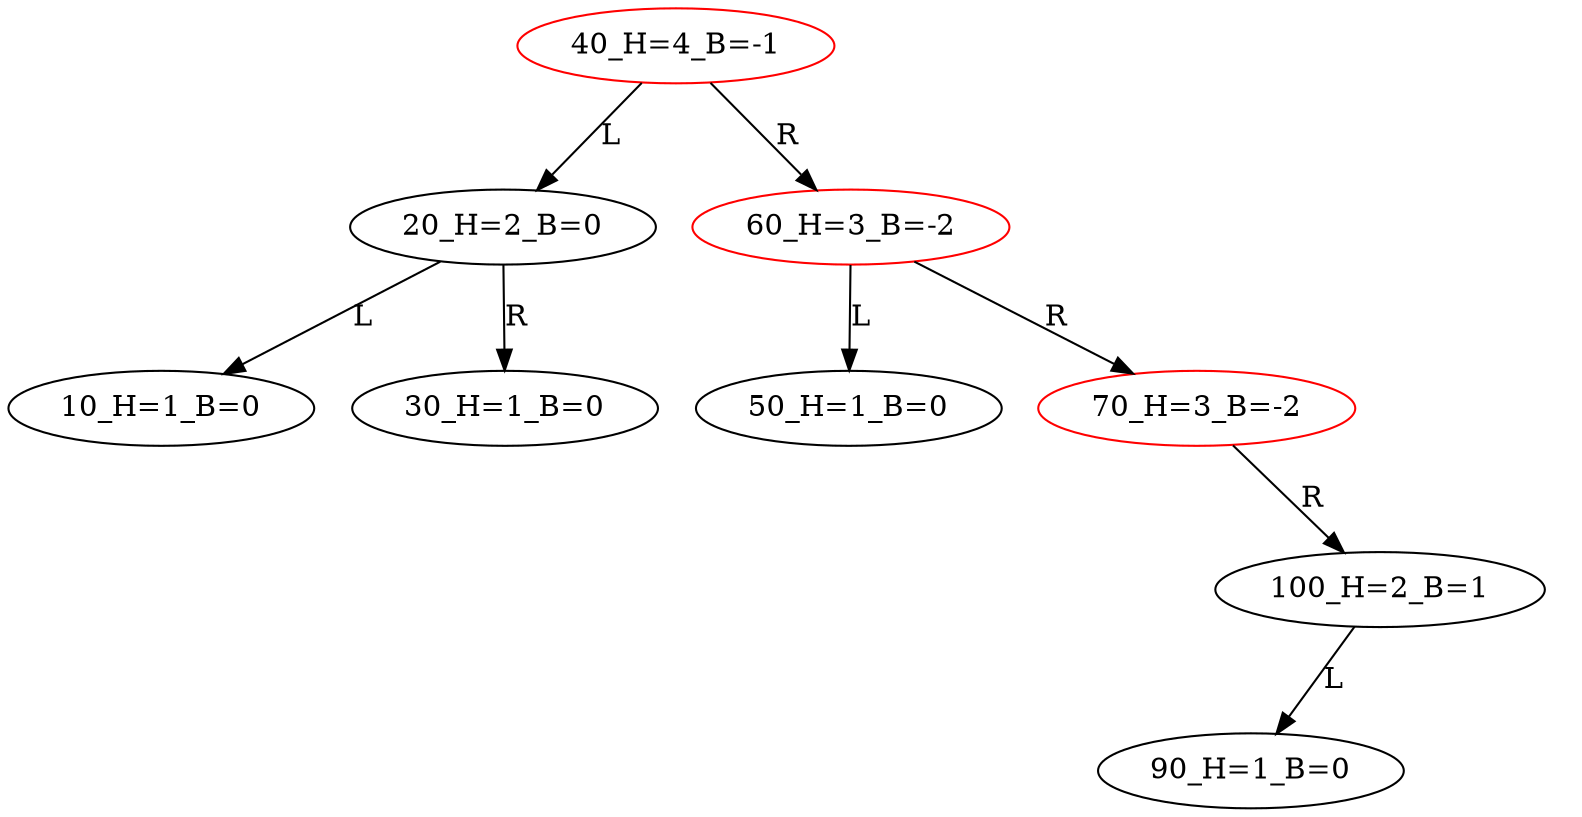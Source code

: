digraph BiTreeBiTreeInsert {
"40_H=4_B=-1" -> {"20_H=2_B=0"} [label="L"]
"40_H=4_B=-1" -> {"60_H=3_B=-2"} [label="R"]
"20_H=2_B=0" -> {"10_H=1_B=0"} [label="L"]
"20_H=2_B=0" -> {"30_H=1_B=0"} [label="R"]
"60_H=3_B=-2" -> {"50_H=1_B=0"} [label="L"]
"60_H=3_B=-2" -> {"70_H=3_B=-2"} [label="R"]
"70_H=3_B=-2" -> {"HD0"} [label="L"] [style=invis]
"HD0" [style=invis]
"70_H=3_B=-2" -> {"100_H=2_B=1"} [label="R"]
"100_H=2_B=1" -> {"90_H=1_B=0"} [label="L"]
"100_H=2_B=1" -> {"HD1"} [label="L"] [style=invis]
"HD1" [style=invis]
"40_H=4_B=-1" [color=red]
"20_H=2_B=0"
"10_H=1_B=0"
"30_H=1_B=0"
"60_H=3_B=-2" [color=red]
"50_H=1_B=0"
"70_H=3_B=-2" [color=red]
"100_H=2_B=1"
"90_H=1_B=0"
}
